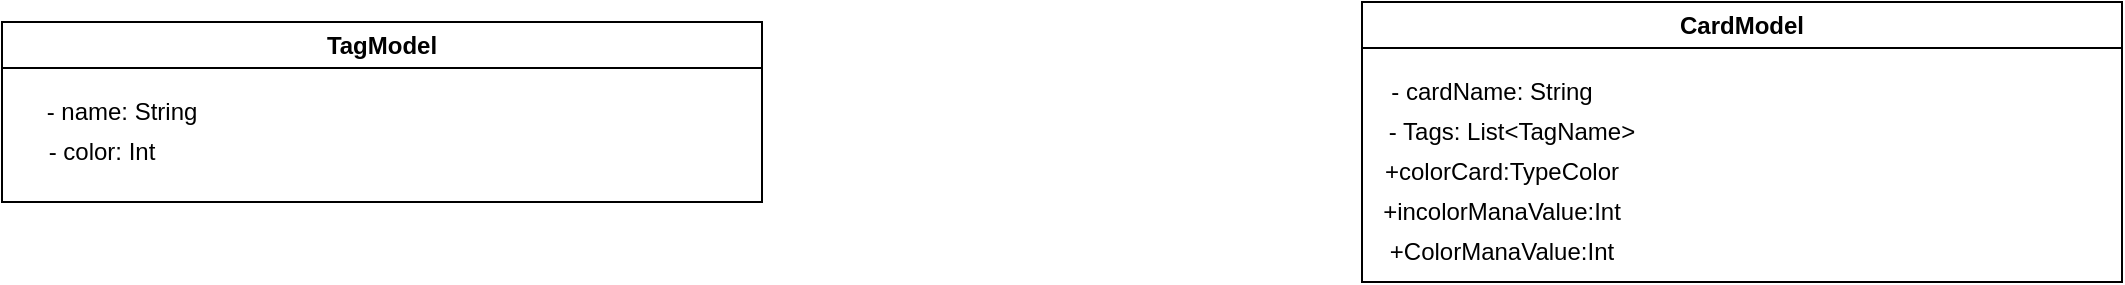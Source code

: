 <mxfile version="20.6.0" type="github">
  <diagram id="0dBuIqj76AondTTtISzp" name="Página-1">
    <mxGraphModel dx="1422" dy="762" grid="1" gridSize="10" guides="1" tooltips="1" connect="1" arrows="1" fold="1" page="1" pageScale="1" pageWidth="827" pageHeight="1169" math="0" shadow="0">
      <root>
        <mxCell id="0" />
        <mxCell id="1" parent="0" />
        <mxCell id="6obno0GaThmGZOT__fC_-1" value="TagModel" style="swimlane;whiteSpace=wrap;html=1;" parent="1" vertex="1">
          <mxGeometry x="90" y="190" width="380" height="90" as="geometry" />
        </mxCell>
        <mxCell id="6obno0GaThmGZOT__fC_-2" value="- name: String" style="text;html=1;strokeColor=none;fillColor=none;align=center;verticalAlign=middle;whiteSpace=wrap;rounded=0;" parent="6obno0GaThmGZOT__fC_-1" vertex="1">
          <mxGeometry y="30" width="120" height="30" as="geometry" />
        </mxCell>
        <mxCell id="6obno0GaThmGZOT__fC_-3" value="- color: Int" style="text;html=1;strokeColor=none;fillColor=none;align=center;verticalAlign=middle;whiteSpace=wrap;rounded=0;" parent="6obno0GaThmGZOT__fC_-1" vertex="1">
          <mxGeometry y="50" width="100" height="30" as="geometry" />
        </mxCell>
        <mxCell id="n3Wyt3uiERUh9bAAoLCt-1" value="CardModel" style="swimlane;whiteSpace=wrap;html=1;" vertex="1" parent="1">
          <mxGeometry x="770" y="180" width="380" height="140" as="geometry" />
        </mxCell>
        <mxCell id="n3Wyt3uiERUh9bAAoLCt-2" value="- cardName: String" style="text;html=1;strokeColor=none;fillColor=none;align=center;verticalAlign=middle;whiteSpace=wrap;rounded=0;" vertex="1" parent="n3Wyt3uiERUh9bAAoLCt-1">
          <mxGeometry y="30" width="130" height="30" as="geometry" />
        </mxCell>
        <mxCell id="n3Wyt3uiERUh9bAAoLCt-3" value="- Tags: List&amp;lt;TagName&amp;gt;" style="text;html=1;strokeColor=none;fillColor=none;align=center;verticalAlign=middle;whiteSpace=wrap;rounded=0;" vertex="1" parent="n3Wyt3uiERUh9bAAoLCt-1">
          <mxGeometry y="50" width="150" height="30" as="geometry" />
        </mxCell>
        <mxCell id="n3Wyt3uiERUh9bAAoLCt-4" value="+colorCard:TypeColor" style="text;html=1;strokeColor=none;fillColor=none;align=center;verticalAlign=middle;whiteSpace=wrap;rounded=0;" vertex="1" parent="n3Wyt3uiERUh9bAAoLCt-1">
          <mxGeometry x="-10" y="70" width="160" height="30" as="geometry" />
        </mxCell>
        <mxCell id="n3Wyt3uiERUh9bAAoLCt-15" value="+incolorManaValue:Int" style="text;html=1;strokeColor=none;fillColor=none;align=center;verticalAlign=middle;whiteSpace=wrap;rounded=0;" vertex="1" parent="n3Wyt3uiERUh9bAAoLCt-1">
          <mxGeometry y="90" width="140" height="30" as="geometry" />
        </mxCell>
        <mxCell id="n3Wyt3uiERUh9bAAoLCt-16" value="+ColorManaValue:Int" style="text;html=1;strokeColor=none;fillColor=none;align=center;verticalAlign=middle;whiteSpace=wrap;rounded=0;" vertex="1" parent="n3Wyt3uiERUh9bAAoLCt-1">
          <mxGeometry y="110" width="140" height="30" as="geometry" />
        </mxCell>
      </root>
    </mxGraphModel>
  </diagram>
</mxfile>
